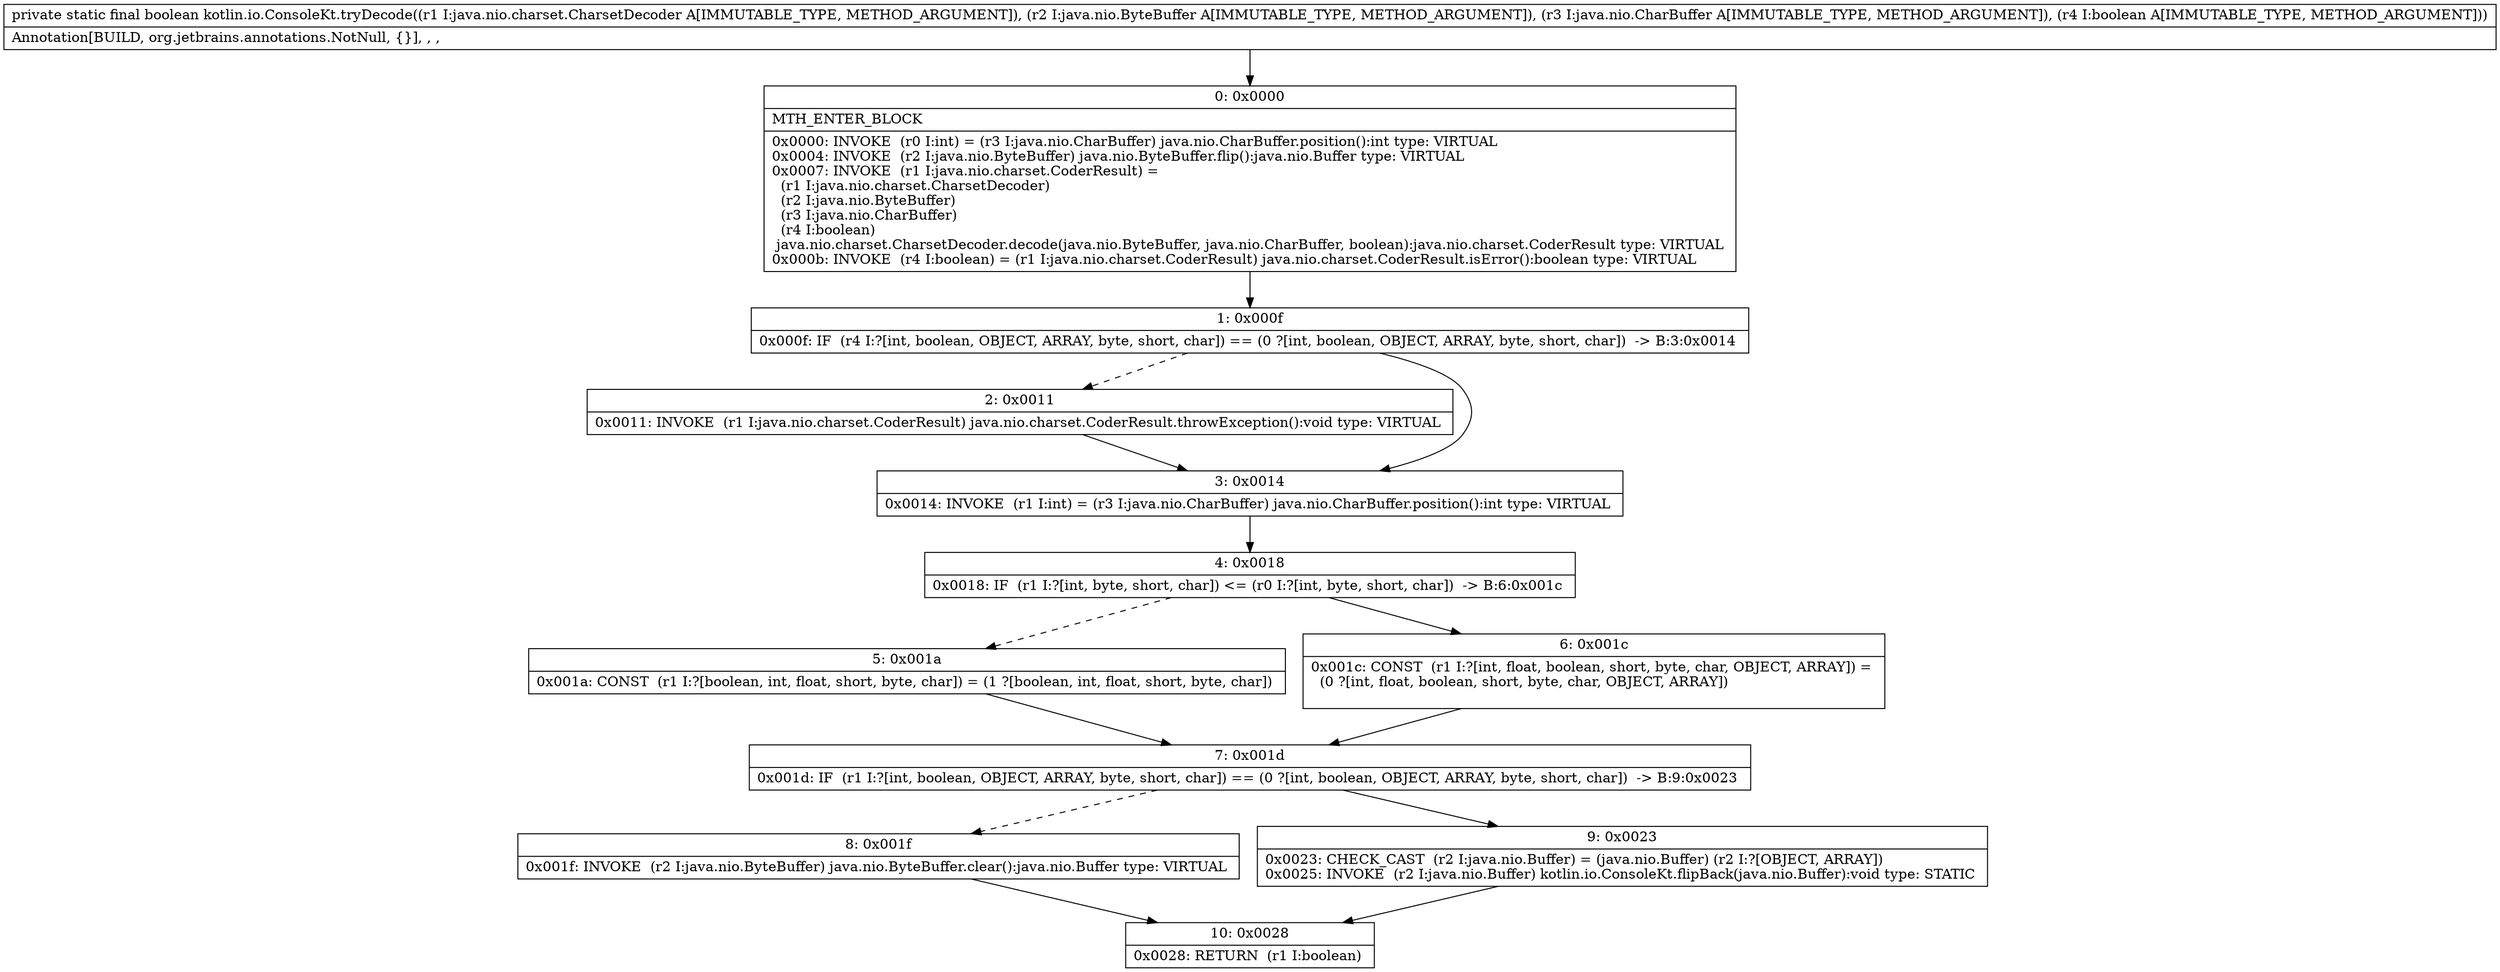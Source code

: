 digraph "CFG forkotlin.io.ConsoleKt.tryDecode(Ljava\/nio\/charset\/CharsetDecoder;Ljava\/nio\/ByteBuffer;Ljava\/nio\/CharBuffer;Z)Z" {
Node_0 [shape=record,label="{0\:\ 0x0000|MTH_ENTER_BLOCK\l|0x0000: INVOKE  (r0 I:int) = (r3 I:java.nio.CharBuffer) java.nio.CharBuffer.position():int type: VIRTUAL \l0x0004: INVOKE  (r2 I:java.nio.ByteBuffer) java.nio.ByteBuffer.flip():java.nio.Buffer type: VIRTUAL \l0x0007: INVOKE  (r1 I:java.nio.charset.CoderResult) = \l  (r1 I:java.nio.charset.CharsetDecoder)\l  (r2 I:java.nio.ByteBuffer)\l  (r3 I:java.nio.CharBuffer)\l  (r4 I:boolean)\l java.nio.charset.CharsetDecoder.decode(java.nio.ByteBuffer, java.nio.CharBuffer, boolean):java.nio.charset.CoderResult type: VIRTUAL \l0x000b: INVOKE  (r4 I:boolean) = (r1 I:java.nio.charset.CoderResult) java.nio.charset.CoderResult.isError():boolean type: VIRTUAL \l}"];
Node_1 [shape=record,label="{1\:\ 0x000f|0x000f: IF  (r4 I:?[int, boolean, OBJECT, ARRAY, byte, short, char]) == (0 ?[int, boolean, OBJECT, ARRAY, byte, short, char])  \-\> B:3:0x0014 \l}"];
Node_2 [shape=record,label="{2\:\ 0x0011|0x0011: INVOKE  (r1 I:java.nio.charset.CoderResult) java.nio.charset.CoderResult.throwException():void type: VIRTUAL \l}"];
Node_3 [shape=record,label="{3\:\ 0x0014|0x0014: INVOKE  (r1 I:int) = (r3 I:java.nio.CharBuffer) java.nio.CharBuffer.position():int type: VIRTUAL \l}"];
Node_4 [shape=record,label="{4\:\ 0x0018|0x0018: IF  (r1 I:?[int, byte, short, char]) \<= (r0 I:?[int, byte, short, char])  \-\> B:6:0x001c \l}"];
Node_5 [shape=record,label="{5\:\ 0x001a|0x001a: CONST  (r1 I:?[boolean, int, float, short, byte, char]) = (1 ?[boolean, int, float, short, byte, char]) \l}"];
Node_6 [shape=record,label="{6\:\ 0x001c|0x001c: CONST  (r1 I:?[int, float, boolean, short, byte, char, OBJECT, ARRAY]) = \l  (0 ?[int, float, boolean, short, byte, char, OBJECT, ARRAY])\l \l}"];
Node_7 [shape=record,label="{7\:\ 0x001d|0x001d: IF  (r1 I:?[int, boolean, OBJECT, ARRAY, byte, short, char]) == (0 ?[int, boolean, OBJECT, ARRAY, byte, short, char])  \-\> B:9:0x0023 \l}"];
Node_8 [shape=record,label="{8\:\ 0x001f|0x001f: INVOKE  (r2 I:java.nio.ByteBuffer) java.nio.ByteBuffer.clear():java.nio.Buffer type: VIRTUAL \l}"];
Node_9 [shape=record,label="{9\:\ 0x0023|0x0023: CHECK_CAST  (r2 I:java.nio.Buffer) = (java.nio.Buffer) (r2 I:?[OBJECT, ARRAY]) \l0x0025: INVOKE  (r2 I:java.nio.Buffer) kotlin.io.ConsoleKt.flipBack(java.nio.Buffer):void type: STATIC \l}"];
Node_10 [shape=record,label="{10\:\ 0x0028|0x0028: RETURN  (r1 I:boolean) \l}"];
MethodNode[shape=record,label="{private static final boolean kotlin.io.ConsoleKt.tryDecode((r1 I:java.nio.charset.CharsetDecoder A[IMMUTABLE_TYPE, METHOD_ARGUMENT]), (r2 I:java.nio.ByteBuffer A[IMMUTABLE_TYPE, METHOD_ARGUMENT]), (r3 I:java.nio.CharBuffer A[IMMUTABLE_TYPE, METHOD_ARGUMENT]), (r4 I:boolean A[IMMUTABLE_TYPE, METHOD_ARGUMENT]))  | Annotation[BUILD, org.jetbrains.annotations.NotNull, \{\}], , , \l}"];
MethodNode -> Node_0;
Node_0 -> Node_1;
Node_1 -> Node_2[style=dashed];
Node_1 -> Node_3;
Node_2 -> Node_3;
Node_3 -> Node_4;
Node_4 -> Node_5[style=dashed];
Node_4 -> Node_6;
Node_5 -> Node_7;
Node_6 -> Node_7;
Node_7 -> Node_8[style=dashed];
Node_7 -> Node_9;
Node_8 -> Node_10;
Node_9 -> Node_10;
}

